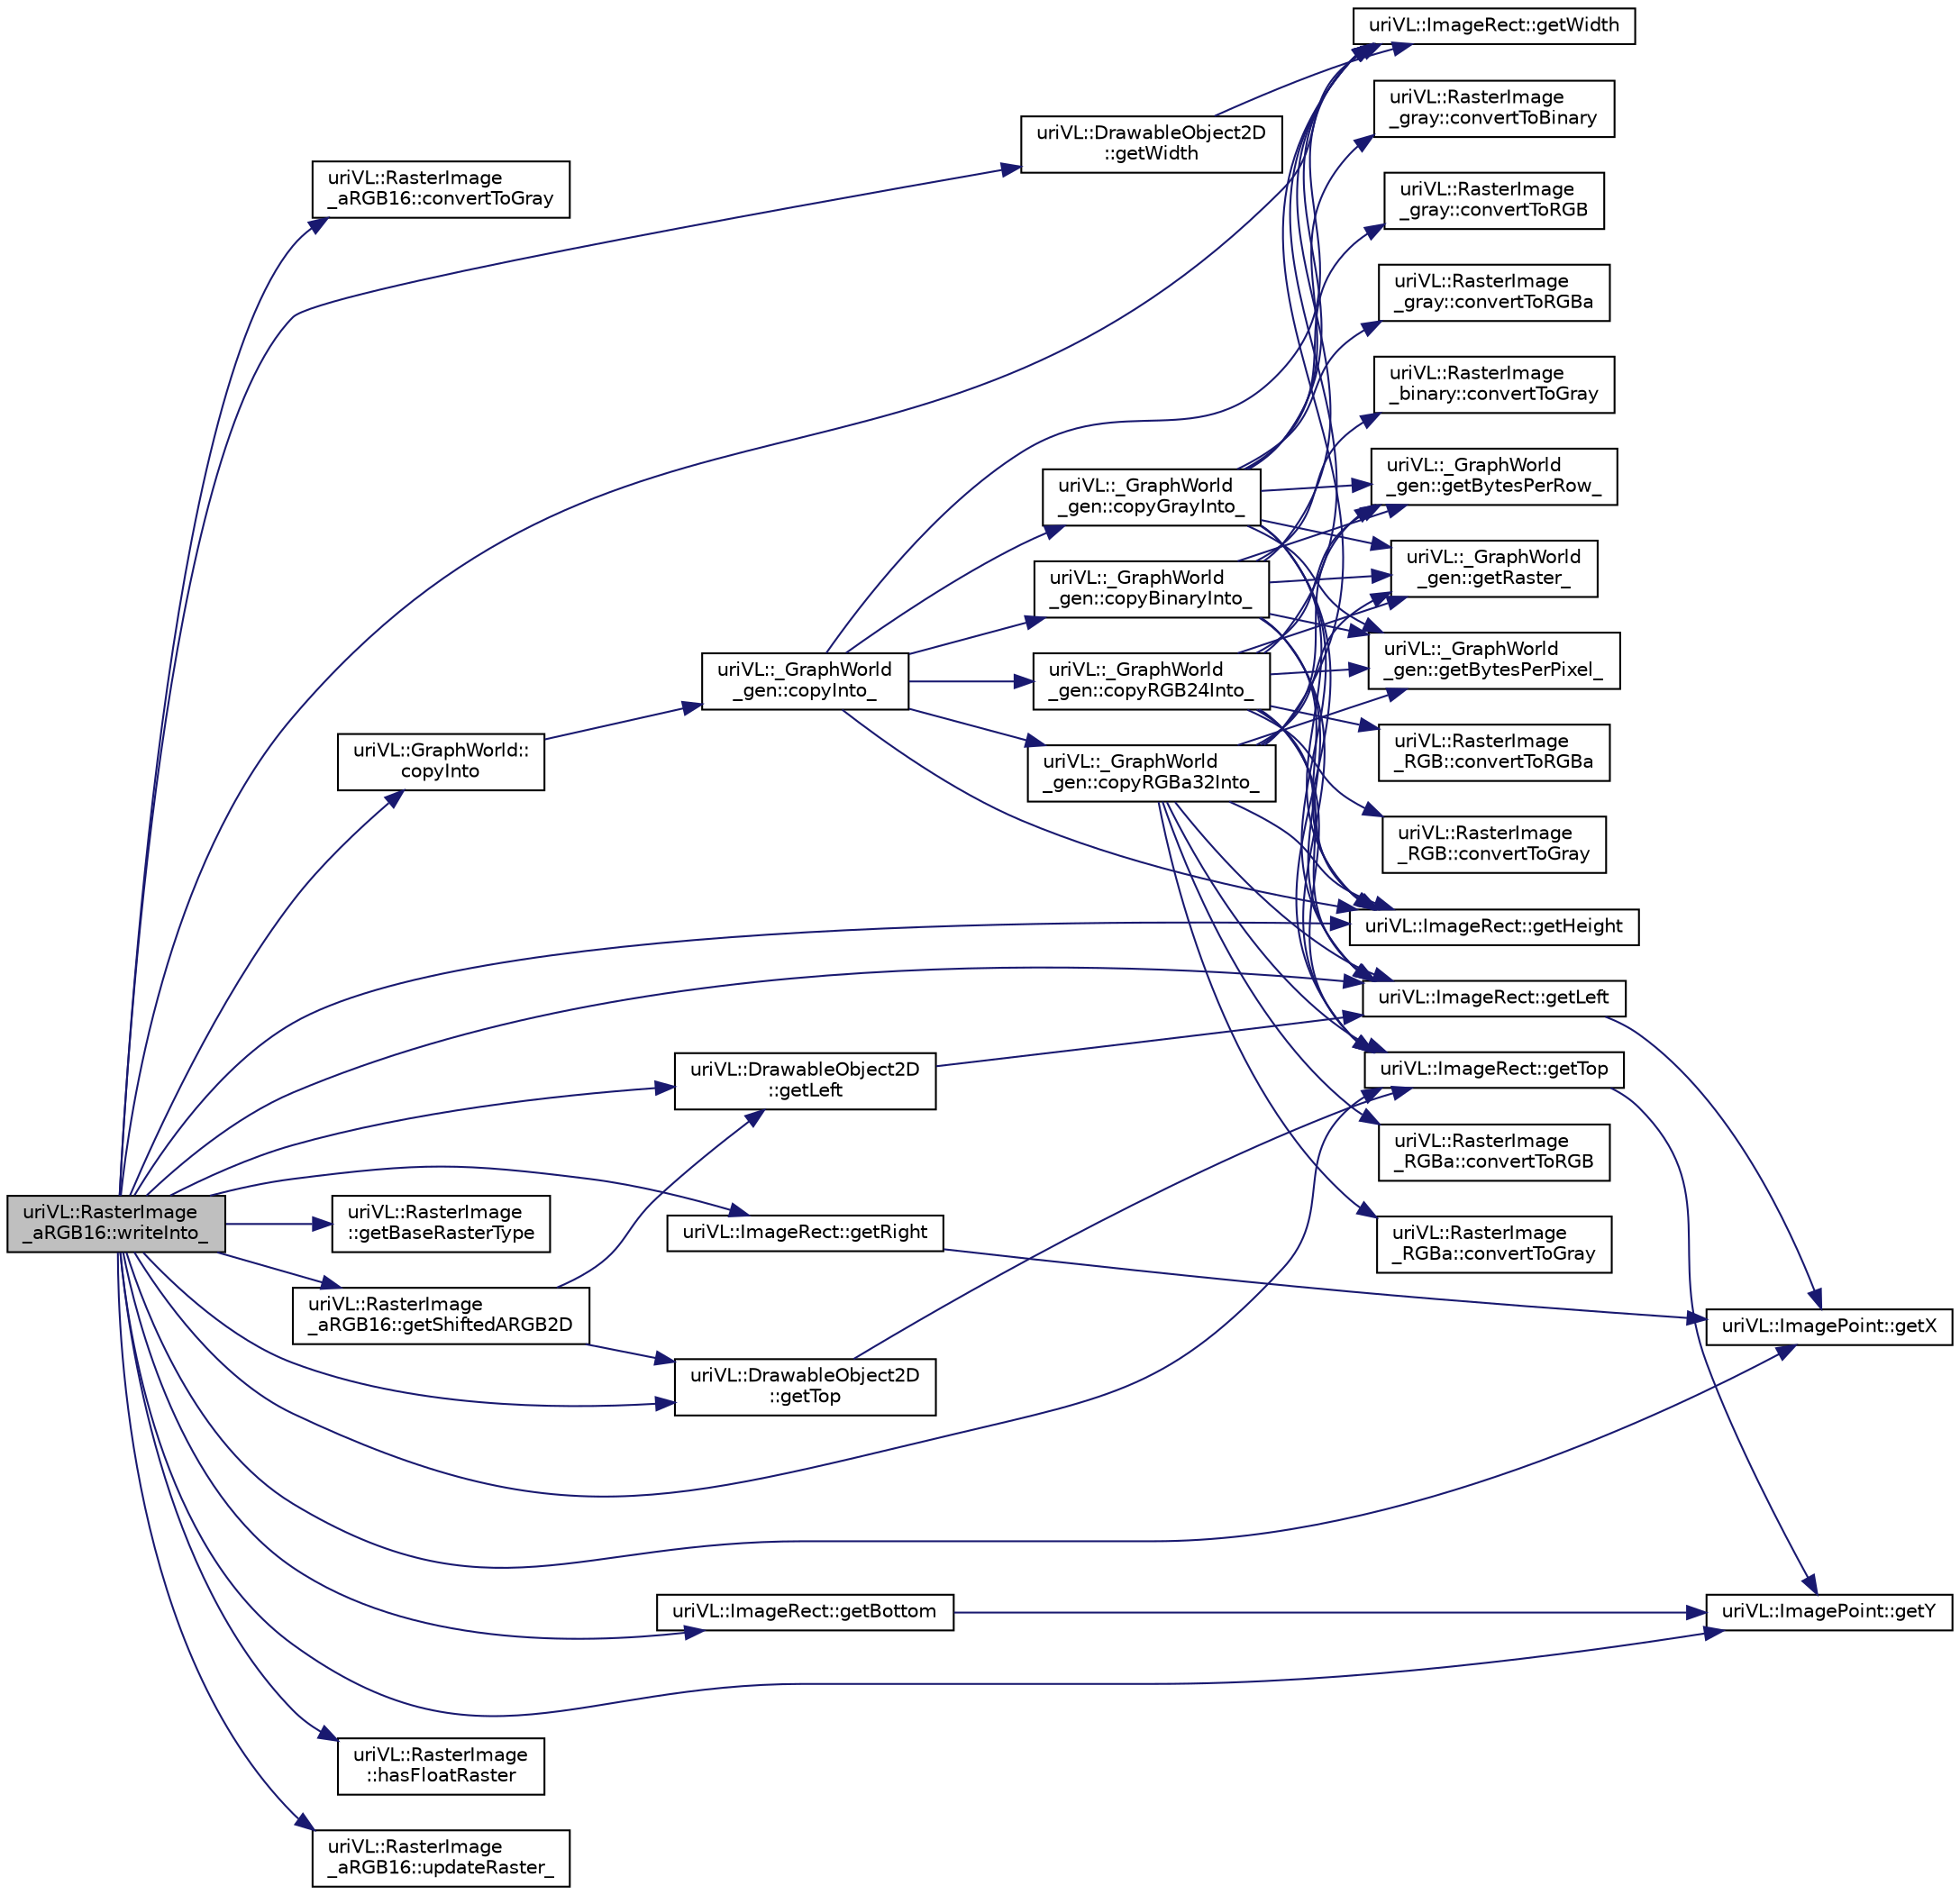 digraph "uriVL::RasterImage_aRGB16::writeInto_"
{
  edge [fontname="Helvetica",fontsize="10",labelfontname="Helvetica",labelfontsize="10"];
  node [fontname="Helvetica",fontsize="10",shape=record];
  rankdir="LR";
  Node1 [label="uriVL::RasterImage\l_aRGB16::writeInto_",height=0.2,width=0.4,color="black", fillcolor="grey75", style="filled", fontcolor="black"];
  Node1 -> Node2 [color="midnightblue",fontsize="10",style="solid",fontname="Helvetica"];
  Node2 [label="uriVL::RasterImage\l_aRGB16::convertToGray",height=0.2,width=0.4,color="black", fillcolor="white", style="filled",URL="$classuriVL_1_1RasterImage__aRGB16.html#a4bd7a7514a38fc988e7f427587074ec8",tooltip="Converts this image&#39;s base raster into a 1D gray-level raster. "];
  Node1 -> Node3 [color="midnightblue",fontsize="10",style="solid",fontname="Helvetica"];
  Node3 [label="uriVL::GraphWorld::\lcopyInto",height=0.2,width=0.4,color="black", fillcolor="white", style="filled",URL="$classuriVL_1_1GraphWorld.html#a91b9908199cd7627b63e0d2f596bcbbd"];
  Node3 -> Node4 [color="midnightblue",fontsize="10",style="solid",fontname="Helvetica"];
  Node4 [label="uriVL::_GraphWorld\l_gen::copyInto_",height=0.2,width=0.4,color="black", fillcolor="white", style="filled",URL="$classuriVL_1_1__GraphWorld__gen.html#ae2f13609cc4c36333b8bbccaccb4382a"];
  Node4 -> Node5 [color="midnightblue",fontsize="10",style="solid",fontname="Helvetica"];
  Node5 [label="uriVL::_GraphWorld\l_gen::copyBinaryInto_",height=0.2,width=0.4,color="black", fillcolor="white", style="filled",URL="$classuriVL_1_1__GraphWorld__gen.html#a0dd3dd6bd35d751df9a26b4edb87dcd3"];
  Node5 -> Node6 [color="midnightblue",fontsize="10",style="solid",fontname="Helvetica"];
  Node6 [label="uriVL::RasterImage\l_binary::convertToGray",height=0.2,width=0.4,color="black", fillcolor="white", style="filled",URL="$classuriVL_1_1RasterImage__binary.html#a1e4e6d1c5c3f4e9df9056b7aec4db078",tooltip="Converts (copies) a 1D gray-level raster into a 1D gray-level raster. "];
  Node5 -> Node7 [color="midnightblue",fontsize="10",style="solid",fontname="Helvetica"];
  Node7 [label="uriVL::_GraphWorld\l_gen::getBytesPerPixel_",height=0.2,width=0.4,color="black", fillcolor="white", style="filled",URL="$classuriVL_1_1__GraphWorld__gen.html#aa97cc69e46ac997147adbdc56733672f",tooltip="Returns the number of bytes per pixel. "];
  Node5 -> Node8 [color="midnightblue",fontsize="10",style="solid",fontname="Helvetica"];
  Node8 [label="uriVL::_GraphWorld\l_gen::getBytesPerRow_",height=0.2,width=0.4,color="black", fillcolor="white", style="filled",URL="$classuriVL_1_1__GraphWorld__gen.html#a8865547ed64e75dfafac471715288b4e",tooltip="Returns the number of bytes on each row of the _GraphWorld_gen. "];
  Node5 -> Node9 [color="midnightblue",fontsize="10",style="solid",fontname="Helvetica"];
  Node9 [label="uriVL::ImageRect::getHeight",height=0.2,width=0.4,color="black", fillcolor="white", style="filled",URL="$classuriVL_1_1ImageRect.html#aa757d85ab5d5230bc0ca53f5960e14f3",tooltip="Returns the height of the rectangle. "];
  Node5 -> Node10 [color="midnightblue",fontsize="10",style="solid",fontname="Helvetica"];
  Node10 [label="uriVL::ImageRect::getLeft",height=0.2,width=0.4,color="black", fillcolor="white", style="filled",URL="$classuriVL_1_1ImageRect.html#a38bd531df6bd6c4892bca1a690feda13",tooltip="Returns the minimum x coordinate of the rectangle. "];
  Node10 -> Node11 [color="midnightblue",fontsize="10",style="solid",fontname="Helvetica"];
  Node11 [label="uriVL::ImagePoint::getX",height=0.2,width=0.4,color="black", fillcolor="white", style="filled",URL="$classuriVL_1_1ImagePoint.html#a4845eb34e164c8dffd9b366cf61f3f5b",tooltip="Returns the point&#39;s x coordinate. "];
  Node5 -> Node12 [color="midnightblue",fontsize="10",style="solid",fontname="Helvetica"];
  Node12 [label="uriVL::_GraphWorld\l_gen::getRaster_",height=0.2,width=0.4,color="black", fillcolor="white", style="filled",URL="$classuriVL_1_1__GraphWorld__gen.html#a6f73902cf1f062f7d7f81bbf0b94521b",tooltip="Returns the base address of the Graphworld&#39;s raster (QuickDraw PixMap) "];
  Node5 -> Node13 [color="midnightblue",fontsize="10",style="solid",fontname="Helvetica"];
  Node13 [label="uriVL::ImageRect::getTop",height=0.2,width=0.4,color="black", fillcolor="white", style="filled",URL="$classuriVL_1_1ImageRect.html#a2715b0a7b291354fd839a95ece0e0aba",tooltip="Returns the minimum y coordinate of the rectangle. "];
  Node13 -> Node14 [color="midnightblue",fontsize="10",style="solid",fontname="Helvetica"];
  Node14 [label="uriVL::ImagePoint::getY",height=0.2,width=0.4,color="black", fillcolor="white", style="filled",URL="$classuriVL_1_1ImagePoint.html#a4edda1ad5b1f3b39db3ac200dfddf016",tooltip="Returns the point&#39;s y coordinate. "];
  Node5 -> Node15 [color="midnightblue",fontsize="10",style="solid",fontname="Helvetica"];
  Node15 [label="uriVL::ImageRect::getWidth",height=0.2,width=0.4,color="black", fillcolor="white", style="filled",URL="$classuriVL_1_1ImageRect.html#a1081dc6f638b33ebf30d0a43d51289ef",tooltip="Returns the width of the rectangle. "];
  Node4 -> Node16 [color="midnightblue",fontsize="10",style="solid",fontname="Helvetica"];
  Node16 [label="uriVL::_GraphWorld\l_gen::copyGrayInto_",height=0.2,width=0.4,color="black", fillcolor="white", style="filled",URL="$classuriVL_1_1__GraphWorld__gen.html#ae4003be8ca813be86b783b82ce56dec0"];
  Node16 -> Node17 [color="midnightblue",fontsize="10",style="solid",fontname="Helvetica"];
  Node17 [label="uriVL::RasterImage\l_gray::convertToBinary",height=0.2,width=0.4,color="black", fillcolor="white", style="filled",URL="$classuriVL_1_1RasterImage__gray.html#a37d8fae3c8bfd23a31594e30689e5ae5",tooltip="Converts a 1D gray-level raster into a 1D binary raster. "];
  Node16 -> Node18 [color="midnightblue",fontsize="10",style="solid",fontname="Helvetica"];
  Node18 [label="uriVL::RasterImage\l_gray::convertToRGB",height=0.2,width=0.4,color="black", fillcolor="white", style="filled",URL="$classuriVL_1_1RasterImage__gray.html#a74b04797ebc468b8e323a9d07bd1cbbc",tooltip="Converts a 1D gray-level raster into a 1D 24-bit rgb raster. "];
  Node16 -> Node19 [color="midnightblue",fontsize="10",style="solid",fontname="Helvetica"];
  Node19 [label="uriVL::RasterImage\l_gray::convertToRGBa",height=0.2,width=0.4,color="black", fillcolor="white", style="filled",URL="$classuriVL_1_1RasterImage__gray.html#a546aff17d5e511efdb972238617c2e82",tooltip="Converts a 1D gray-level raster into a 1D 32-bit rgba raster. "];
  Node16 -> Node7 [color="midnightblue",fontsize="10",style="solid",fontname="Helvetica"];
  Node16 -> Node8 [color="midnightblue",fontsize="10",style="solid",fontname="Helvetica"];
  Node16 -> Node9 [color="midnightblue",fontsize="10",style="solid",fontname="Helvetica"];
  Node16 -> Node10 [color="midnightblue",fontsize="10",style="solid",fontname="Helvetica"];
  Node16 -> Node12 [color="midnightblue",fontsize="10",style="solid",fontname="Helvetica"];
  Node16 -> Node13 [color="midnightblue",fontsize="10",style="solid",fontname="Helvetica"];
  Node16 -> Node15 [color="midnightblue",fontsize="10",style="solid",fontname="Helvetica"];
  Node4 -> Node20 [color="midnightblue",fontsize="10",style="solid",fontname="Helvetica"];
  Node20 [label="uriVL::_GraphWorld\l_gen::copyRGB24Into_",height=0.2,width=0.4,color="black", fillcolor="white", style="filled",URL="$classuriVL_1_1__GraphWorld__gen.html#a9b276b31e0c4092b43cc0751eb94d0c6"];
  Node20 -> Node21 [color="midnightblue",fontsize="10",style="solid",fontname="Helvetica"];
  Node21 [label="uriVL::RasterImage\l_RGB::convertToGray",height=0.2,width=0.4,color="black", fillcolor="white", style="filled",URL="$classuriVL_1_1RasterImage__RGB.html#a96510a95cfe7c237c092557d3ba9bcb2",tooltip="Converts a 1D 24-bit RGB raster into a 1D gray-level raster. "];
  Node20 -> Node22 [color="midnightblue",fontsize="10",style="solid",fontname="Helvetica"];
  Node22 [label="uriVL::RasterImage\l_RGB::convertToRGBa",height=0.2,width=0.4,color="black", fillcolor="white", style="filled",URL="$classuriVL_1_1RasterImage__RGB.html#a752da17570d1e708de5282f1b172c515",tooltip="Converts a 1D 24-bit RGB raster into a 1D 32-bit rgba raster. "];
  Node20 -> Node7 [color="midnightblue",fontsize="10",style="solid",fontname="Helvetica"];
  Node20 -> Node8 [color="midnightblue",fontsize="10",style="solid",fontname="Helvetica"];
  Node20 -> Node9 [color="midnightblue",fontsize="10",style="solid",fontname="Helvetica"];
  Node20 -> Node10 [color="midnightblue",fontsize="10",style="solid",fontname="Helvetica"];
  Node20 -> Node12 [color="midnightblue",fontsize="10",style="solid",fontname="Helvetica"];
  Node20 -> Node13 [color="midnightblue",fontsize="10",style="solid",fontname="Helvetica"];
  Node20 -> Node15 [color="midnightblue",fontsize="10",style="solid",fontname="Helvetica"];
  Node4 -> Node23 [color="midnightblue",fontsize="10",style="solid",fontname="Helvetica"];
  Node23 [label="uriVL::_GraphWorld\l_gen::copyRGBa32Into_",height=0.2,width=0.4,color="black", fillcolor="white", style="filled",URL="$classuriVL_1_1__GraphWorld__gen.html#acb48a73d847e5ed6006587e060d021f7"];
  Node23 -> Node24 [color="midnightblue",fontsize="10",style="solid",fontname="Helvetica"];
  Node24 [label="uriVL::RasterImage\l_RGBa::convertToGray",height=0.2,width=0.4,color="black", fillcolor="white", style="filled",URL="$classuriVL_1_1RasterImage__RGBa.html#a5d1f442f6e998d5fcc4ccbb759101794",tooltip="Converts a 1D RGBa32 raster into a 1D gray-level raster. "];
  Node23 -> Node25 [color="midnightblue",fontsize="10",style="solid",fontname="Helvetica"];
  Node25 [label="uriVL::RasterImage\l_RGBa::convertToRGB",height=0.2,width=0.4,color="black", fillcolor="white", style="filled",URL="$classuriVL_1_1RasterImage__RGBa.html#ad437ebd54bb2c1ae93f6fb43a8f9246b",tooltip="Converts a 1D RGBa32 raster into a 1D 24-bit rgb raster. "];
  Node23 -> Node7 [color="midnightblue",fontsize="10",style="solid",fontname="Helvetica"];
  Node23 -> Node8 [color="midnightblue",fontsize="10",style="solid",fontname="Helvetica"];
  Node23 -> Node9 [color="midnightblue",fontsize="10",style="solid",fontname="Helvetica"];
  Node23 -> Node10 [color="midnightblue",fontsize="10",style="solid",fontname="Helvetica"];
  Node23 -> Node12 [color="midnightblue",fontsize="10",style="solid",fontname="Helvetica"];
  Node23 -> Node13 [color="midnightblue",fontsize="10",style="solid",fontname="Helvetica"];
  Node23 -> Node15 [color="midnightblue",fontsize="10",style="solid",fontname="Helvetica"];
  Node4 -> Node9 [color="midnightblue",fontsize="10",style="solid",fontname="Helvetica"];
  Node4 -> Node15 [color="midnightblue",fontsize="10",style="solid",fontname="Helvetica"];
  Node1 -> Node26 [color="midnightblue",fontsize="10",style="solid",fontname="Helvetica"];
  Node26 [label="uriVL::RasterImage\l::getBaseRasterType",height=0.2,width=0.4,color="black", fillcolor="white", style="filled",URL="$classuriVL_1_1RasterImage.html#a68815937f6a787e4541a33b108198baf",tooltip="Returns the image&#39;s base raster type. "];
  Node1 -> Node27 [color="midnightblue",fontsize="10",style="solid",fontname="Helvetica"];
  Node27 [label="uriVL::ImageRect::getBottom",height=0.2,width=0.4,color="black", fillcolor="white", style="filled",URL="$classuriVL_1_1ImageRect.html#acb34c902550ecb25f7fa6ffb620aea71",tooltip="Returns the maximum y coordinate of the rectangle. "];
  Node27 -> Node14 [color="midnightblue",fontsize="10",style="solid",fontname="Helvetica"];
  Node1 -> Node9 [color="midnightblue",fontsize="10",style="solid",fontname="Helvetica"];
  Node1 -> Node10 [color="midnightblue",fontsize="10",style="solid",fontname="Helvetica"];
  Node1 -> Node28 [color="midnightblue",fontsize="10",style="solid",fontname="Helvetica"];
  Node28 [label="uriVL::DrawableObject2D\l::getLeft",height=0.2,width=0.4,color="black", fillcolor="white", style="filled",URL="$classuriVL_1_1DrawableObject2D.html#a9c92e6b3d3b0753514e677080c762ef0",tooltip="Returns the minimum x coordinate of the bounding rectangle. "];
  Node28 -> Node10 [color="midnightblue",fontsize="10",style="solid",fontname="Helvetica"];
  Node1 -> Node29 [color="midnightblue",fontsize="10",style="solid",fontname="Helvetica"];
  Node29 [label="uriVL::ImageRect::getRight",height=0.2,width=0.4,color="black", fillcolor="white", style="filled",URL="$classuriVL_1_1ImageRect.html#a89884bd1866a1b7ffb67d4cc1ec1a052",tooltip="Returns the maximum x coordinate of the rectangle. "];
  Node29 -> Node11 [color="midnightblue",fontsize="10",style="solid",fontname="Helvetica"];
  Node1 -> Node30 [color="midnightblue",fontsize="10",style="solid",fontname="Helvetica"];
  Node30 [label="uriVL::RasterImage\l_aRGB16::getShiftedARGB2D",height=0.2,width=0.4,color="black", fillcolor="white", style="filled",URL="$classuriVL_1_1RasterImage__aRGB16.html#a55ab508826f47fcbe7e4869b4fc48ba4",tooltip="Returns the shifted 16-bit argb base raster as a read-only 2D array. "];
  Node30 -> Node28 [color="midnightblue",fontsize="10",style="solid",fontname="Helvetica"];
  Node30 -> Node31 [color="midnightblue",fontsize="10",style="solid",fontname="Helvetica"];
  Node31 [label="uriVL::DrawableObject2D\l::getTop",height=0.2,width=0.4,color="black", fillcolor="white", style="filled",URL="$classuriVL_1_1DrawableObject2D.html#a01508a3886015ab55449c46989af2277",tooltip="Returns the minimum y coordinate of the bounding rectangle. "];
  Node31 -> Node13 [color="midnightblue",fontsize="10",style="solid",fontname="Helvetica"];
  Node1 -> Node13 [color="midnightblue",fontsize="10",style="solid",fontname="Helvetica"];
  Node1 -> Node31 [color="midnightblue",fontsize="10",style="solid",fontname="Helvetica"];
  Node1 -> Node15 [color="midnightblue",fontsize="10",style="solid",fontname="Helvetica"];
  Node1 -> Node32 [color="midnightblue",fontsize="10",style="solid",fontname="Helvetica"];
  Node32 [label="uriVL::DrawableObject2D\l::getWidth",height=0.2,width=0.4,color="black", fillcolor="white", style="filled",URL="$classuriVL_1_1DrawableObject2D.html#a01127dbd10a99cdbb7596e48539068c9",tooltip="Returns the number of columns for the image. "];
  Node32 -> Node15 [color="midnightblue",fontsize="10",style="solid",fontname="Helvetica"];
  Node1 -> Node11 [color="midnightblue",fontsize="10",style="solid",fontname="Helvetica"];
  Node1 -> Node14 [color="midnightblue",fontsize="10",style="solid",fontname="Helvetica"];
  Node1 -> Node33 [color="midnightblue",fontsize="10",style="solid",fontname="Helvetica"];
  Node33 [label="uriVL::RasterImage\l::hasFloatRaster",height=0.2,width=0.4,color="black", fillcolor="white", style="filled",URL="$classuriVL_1_1RasterImage.html#a406019c6e34b2e8c3d81a72769723d98",tooltip="Indicates whether or not the raster image stores a float raster (eg this would be true for a Raster_I..."];
  Node1 -> Node34 [color="midnightblue",fontsize="10",style="solid",fontname="Helvetica"];
  Node34 [label="uriVL::RasterImage\l_aRGB16::updateRaster_",height=0.2,width=0.4,color="black", fillcolor="white", style="filled",URL="$classuriVL_1_1RasterImage__aRGB16.html#afdeb6630192d006a414bacc7a6eefb0f",tooltip="Forces an update of the base rgba raster if it is not the reference raster. "];
}
